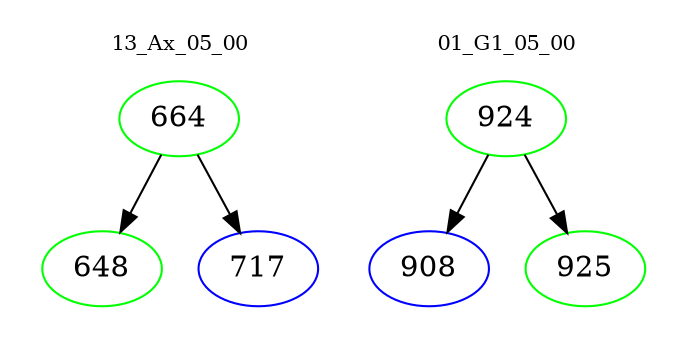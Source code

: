 digraph{
subgraph cluster_0 {
color = white
label = "13_Ax_05_00";
fontsize=10;
T0_664 [label="664", color="green"]
T0_664 -> T0_648 [color="black"]
T0_648 [label="648", color="green"]
T0_664 -> T0_717 [color="black"]
T0_717 [label="717", color="blue"]
}
subgraph cluster_1 {
color = white
label = "01_G1_05_00";
fontsize=10;
T1_924 [label="924", color="green"]
T1_924 -> T1_908 [color="black"]
T1_908 [label="908", color="blue"]
T1_924 -> T1_925 [color="black"]
T1_925 [label="925", color="green"]
}
}
